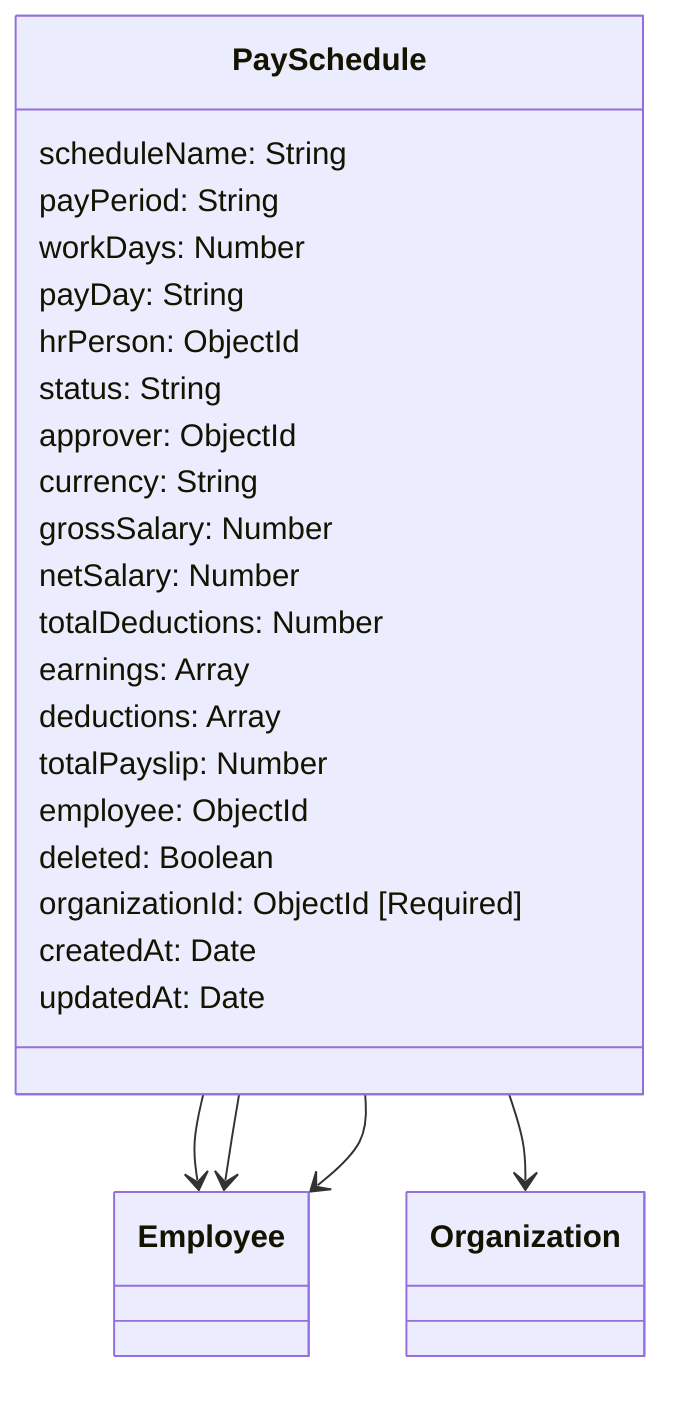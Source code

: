 classDiagram
  class PaySchedule {
    scheduleName: String
    payPeriod: String
    workDays: Number
    payDay: String
    hrPerson: ObjectId
    status: String
    approver: ObjectId
    currency: String
    grossSalary: Number
    netSalary: Number
    totalDeductions: Number
    earnings: Array
    deductions: Array
    totalPayslip: Number
    employee: ObjectId
    deleted: Boolean
    organizationId: ObjectId [Required]
    createdAt: Date
    updatedAt: Date
  }

  PaySchedule --> Employee
  PaySchedule --> Employee
  PaySchedule --> Employee
  PaySchedule --> Organization
